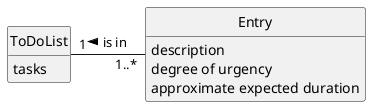 @startuml
skinparam monochrome true
skinparam packageStyle rectangle
skinparam shadowing false

'left to right direction

skinparam classAttributeIconSize 0

hide circle
hide methods


class Entry {
    description
    degree of urgency
    approximate expected duration
}

class ToDoList {
    tasks
}

ToDoList "1" -"1..*" Entry: is in <
@enduml